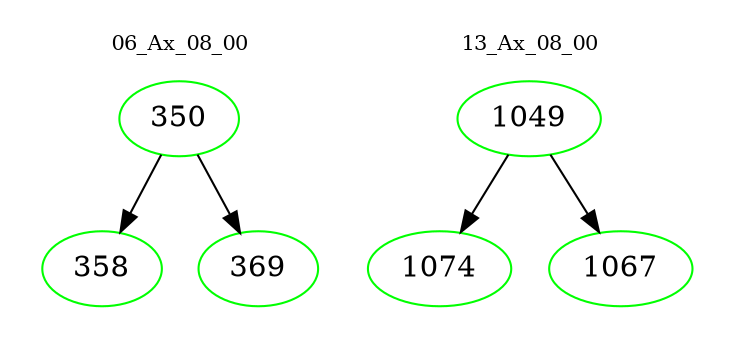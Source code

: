digraph{
subgraph cluster_0 {
color = white
label = "06_Ax_08_00";
fontsize=10;
T0_350 [label="350", color="green"]
T0_350 -> T0_358 [color="black"]
T0_358 [label="358", color="green"]
T0_350 -> T0_369 [color="black"]
T0_369 [label="369", color="green"]
}
subgraph cluster_1 {
color = white
label = "13_Ax_08_00";
fontsize=10;
T1_1049 [label="1049", color="green"]
T1_1049 -> T1_1074 [color="black"]
T1_1074 [label="1074", color="green"]
T1_1049 -> T1_1067 [color="black"]
T1_1067 [label="1067", color="green"]
}
}
